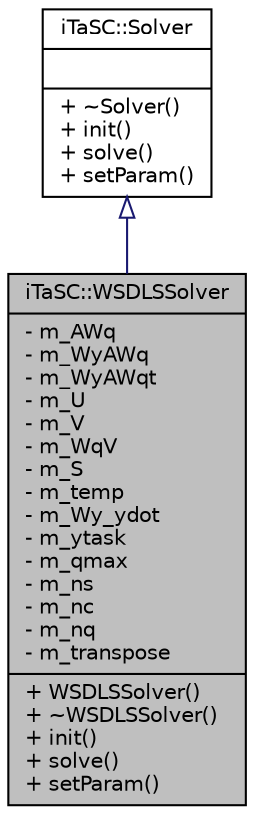 digraph G
{
  edge [fontname="Helvetica",fontsize="10",labelfontname="Helvetica",labelfontsize="10"];
  node [fontname="Helvetica",fontsize="10",shape=record];
  Node1 [label="{iTaSC::WSDLSSolver\n|- m_AWq\l- m_WyAWq\l- m_WyAWqt\l- m_U\l- m_V\l- m_WqV\l- m_S\l- m_temp\l- m_Wy_ydot\l- m_ytask\l- m_qmax\l- m_ns\l- m_nc\l- m_nq\l- m_transpose\l|+ WSDLSSolver()\l+ ~WSDLSSolver()\l+ init()\l+ solve()\l+ setParam()\l}",height=0.2,width=0.4,color="black", fillcolor="grey75", style="filled" fontcolor="black"];
  Node2 -> Node1 [dir=back,color="midnightblue",fontsize="10",style="solid",arrowtail="empty",fontname="Helvetica"];
  Node2 [label="{iTaSC::Solver\n||+ ~Solver()\l+ init()\l+ solve()\l+ setParam()\l}",height=0.2,width=0.4,color="black", fillcolor="white", style="filled",URL="$db/d64/classiTaSC_1_1Solver.html"];
}
